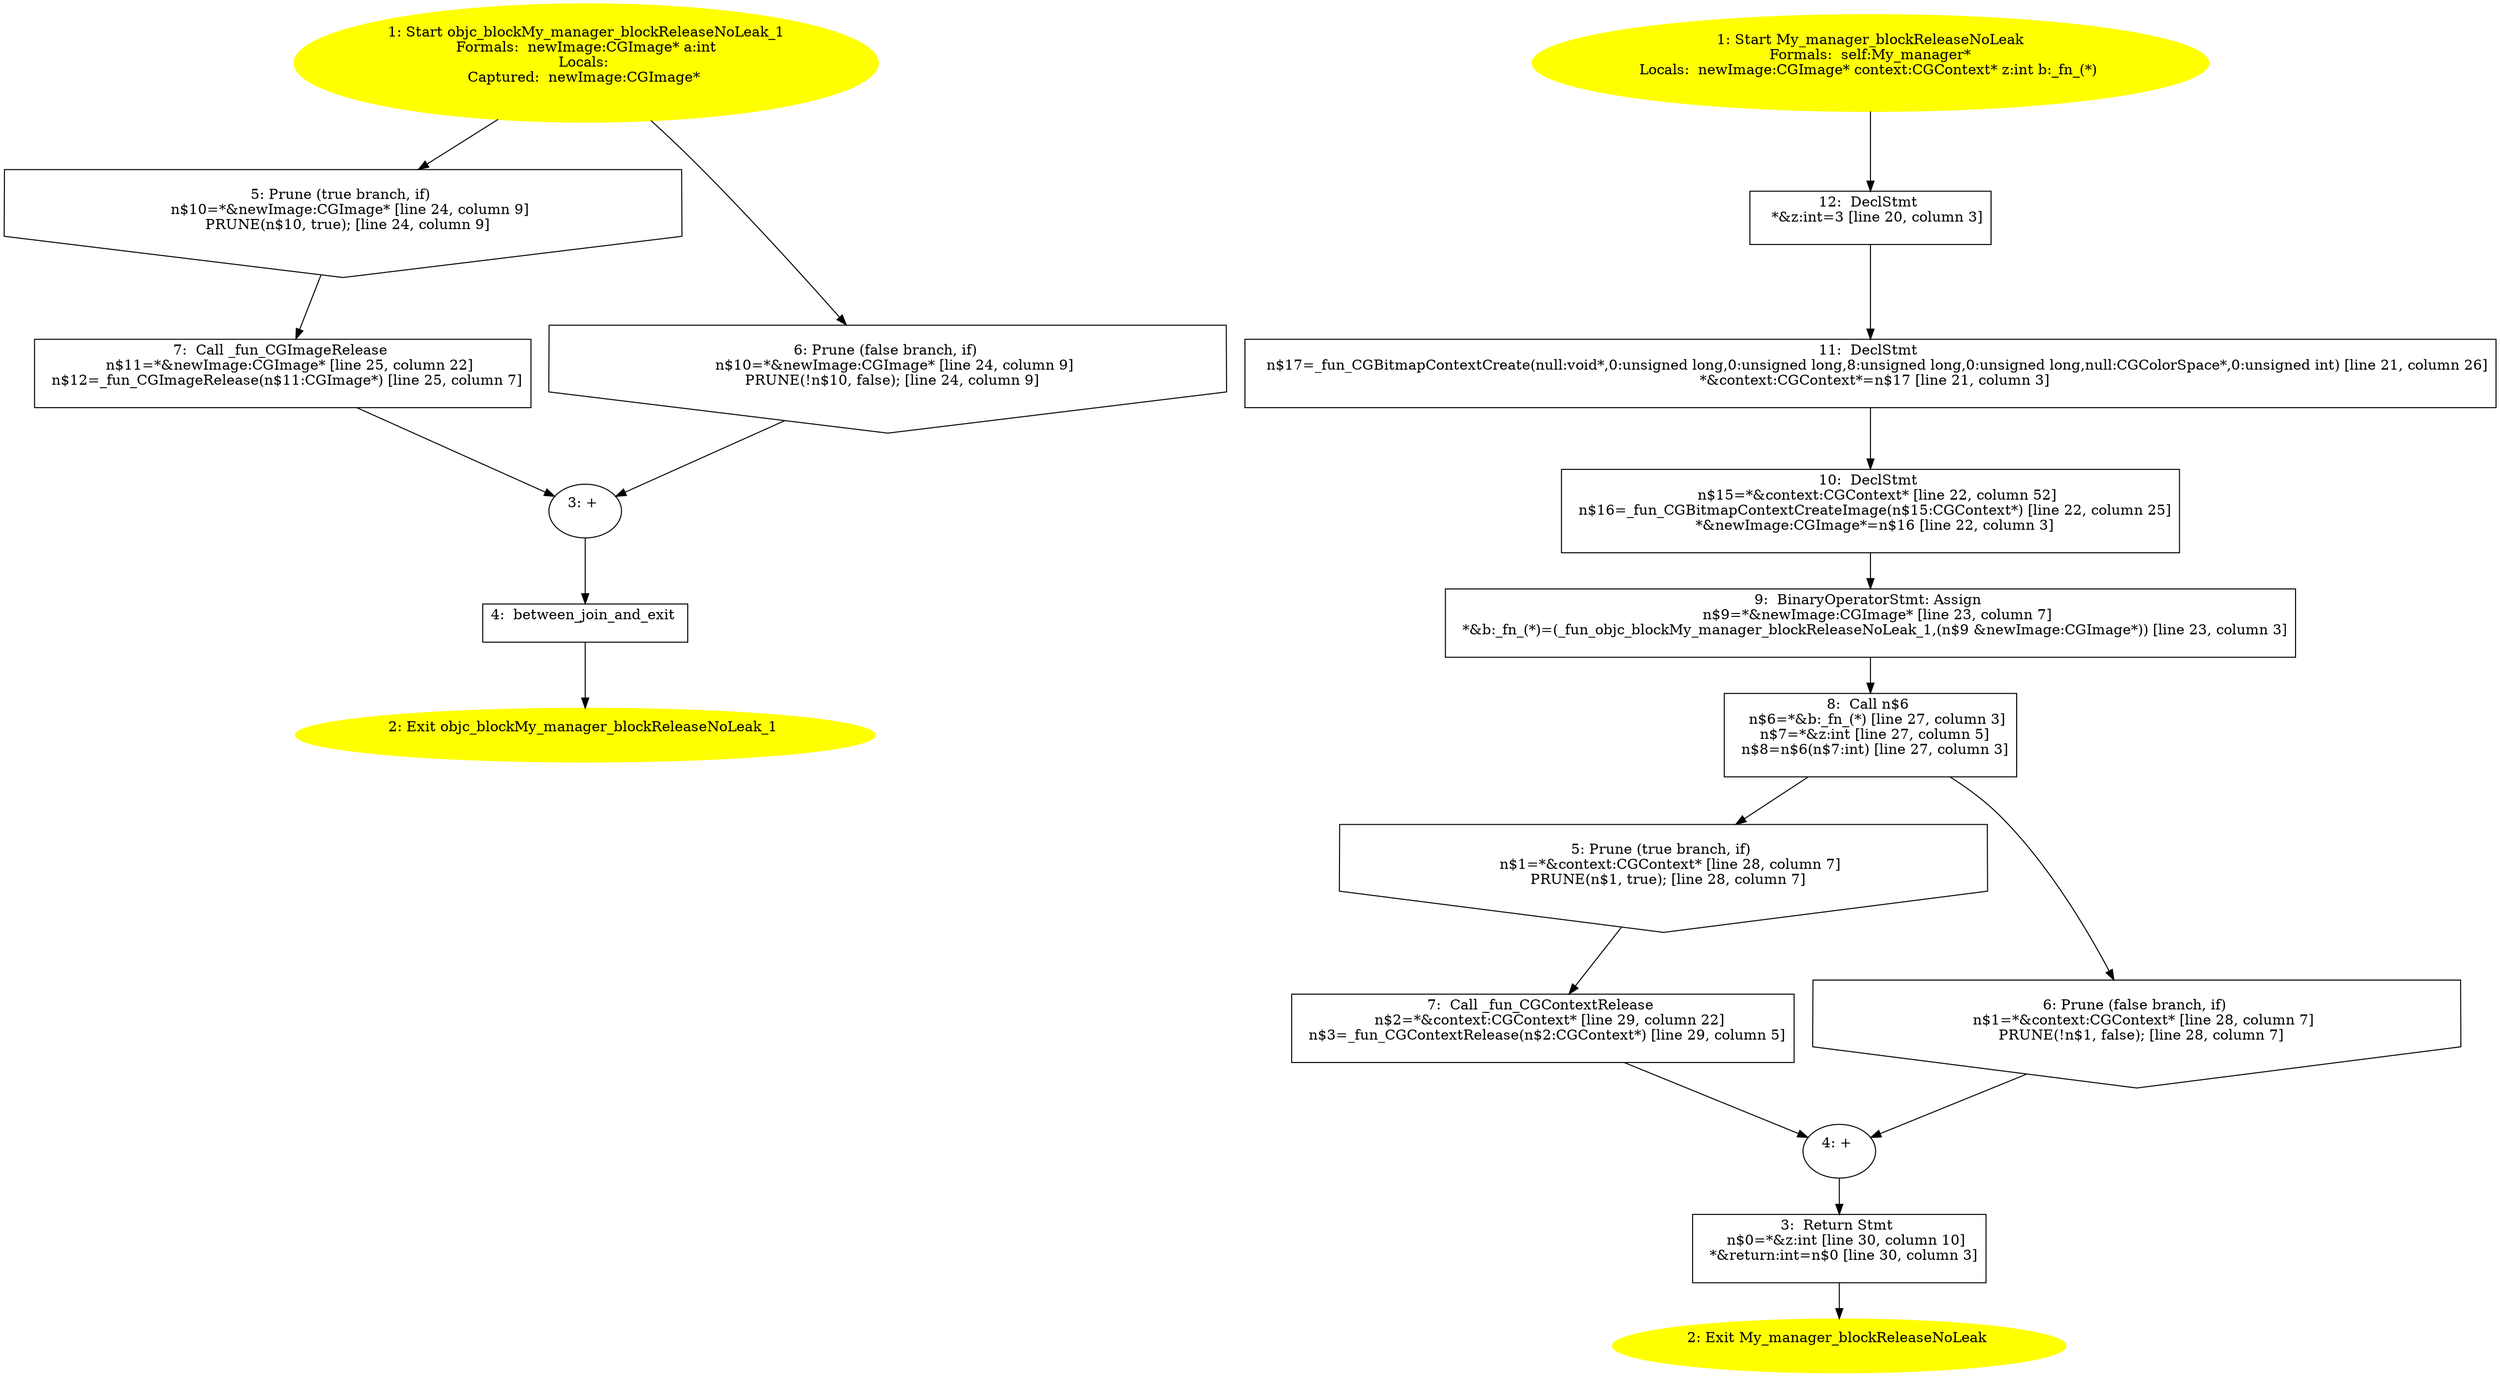 /* @generated */
digraph cfg {
"objc_blockMy_manager_blockReleaseNoLeak_1(struct CGImage).d9015a9be6e156b53b1e0a2e237f4578_1" [label="1: Start objc_blockMy_manager_blockReleaseNoLeak_1\nFormals:  newImage:CGImage* a:int\nLocals: \nCaptured:  newImage:CGImage* \n  " color=yellow style=filled]
	

	 "objc_blockMy_manager_blockReleaseNoLeak_1(struct CGImage).d9015a9be6e156b53b1e0a2e237f4578_1" -> "objc_blockMy_manager_blockReleaseNoLeak_1(struct CGImage).d9015a9be6e156b53b1e0a2e237f4578_5" ;
	 "objc_blockMy_manager_blockReleaseNoLeak_1(struct CGImage).d9015a9be6e156b53b1e0a2e237f4578_1" -> "objc_blockMy_manager_blockReleaseNoLeak_1(struct CGImage).d9015a9be6e156b53b1e0a2e237f4578_6" ;
"objc_blockMy_manager_blockReleaseNoLeak_1(struct CGImage).d9015a9be6e156b53b1e0a2e237f4578_2" [label="2: Exit objc_blockMy_manager_blockReleaseNoLeak_1 \n  " color=yellow style=filled]
	

"objc_blockMy_manager_blockReleaseNoLeak_1(struct CGImage).d9015a9be6e156b53b1e0a2e237f4578_3" [label="3: + \n  " ]
	

	 "objc_blockMy_manager_blockReleaseNoLeak_1(struct CGImage).d9015a9be6e156b53b1e0a2e237f4578_3" -> "objc_blockMy_manager_blockReleaseNoLeak_1(struct CGImage).d9015a9be6e156b53b1e0a2e237f4578_4" ;
"objc_blockMy_manager_blockReleaseNoLeak_1(struct CGImage).d9015a9be6e156b53b1e0a2e237f4578_4" [label="4:  between_join_and_exit \n  " shape="box"]
	

	 "objc_blockMy_manager_blockReleaseNoLeak_1(struct CGImage).d9015a9be6e156b53b1e0a2e237f4578_4" -> "objc_blockMy_manager_blockReleaseNoLeak_1(struct CGImage).d9015a9be6e156b53b1e0a2e237f4578_2" ;
"objc_blockMy_manager_blockReleaseNoLeak_1(struct CGImage).d9015a9be6e156b53b1e0a2e237f4578_5" [label="5: Prune (true branch, if) \n   n$10=*&newImage:CGImage* [line 24, column 9]\n  PRUNE(n$10, true); [line 24, column 9]\n " shape="invhouse"]
	

	 "objc_blockMy_manager_blockReleaseNoLeak_1(struct CGImage).d9015a9be6e156b53b1e0a2e237f4578_5" -> "objc_blockMy_manager_blockReleaseNoLeak_1(struct CGImage).d9015a9be6e156b53b1e0a2e237f4578_7" ;
"objc_blockMy_manager_blockReleaseNoLeak_1(struct CGImage).d9015a9be6e156b53b1e0a2e237f4578_6" [label="6: Prune (false branch, if) \n   n$10=*&newImage:CGImage* [line 24, column 9]\n  PRUNE(!n$10, false); [line 24, column 9]\n " shape="invhouse"]
	

	 "objc_blockMy_manager_blockReleaseNoLeak_1(struct CGImage).d9015a9be6e156b53b1e0a2e237f4578_6" -> "objc_blockMy_manager_blockReleaseNoLeak_1(struct CGImage).d9015a9be6e156b53b1e0a2e237f4578_3" ;
"objc_blockMy_manager_blockReleaseNoLeak_1(struct CGImage).d9015a9be6e156b53b1e0a2e237f4578_7" [label="7:  Call _fun_CGImageRelease \n   n$11=*&newImage:CGImage* [line 25, column 22]\n  n$12=_fun_CGImageRelease(n$11:CGImage*) [line 25, column 7]\n " shape="box"]
	

	 "objc_blockMy_manager_blockReleaseNoLeak_1(struct CGImage).d9015a9be6e156b53b1e0a2e237f4578_7" -> "objc_blockMy_manager_blockReleaseNoLeak_1(struct CGImage).d9015a9be6e156b53b1e0a2e237f4578_3" ;
"blockReleaseNoLeak#My_manager#instance.0c48f80f024250b18a529440f1313af6_1" [label="1: Start My_manager_blockReleaseNoLeak\nFormals:  self:My_manager*\nLocals:  newImage:CGImage* context:CGContext* z:int b:_fn_(*) \n  " color=yellow style=filled]
	

	 "blockReleaseNoLeak#My_manager#instance.0c48f80f024250b18a529440f1313af6_1" -> "blockReleaseNoLeak#My_manager#instance.0c48f80f024250b18a529440f1313af6_12" ;
"blockReleaseNoLeak#My_manager#instance.0c48f80f024250b18a529440f1313af6_2" [label="2: Exit My_manager_blockReleaseNoLeak \n  " color=yellow style=filled]
	

"blockReleaseNoLeak#My_manager#instance.0c48f80f024250b18a529440f1313af6_3" [label="3:  Return Stmt \n   n$0=*&z:int [line 30, column 10]\n  *&return:int=n$0 [line 30, column 3]\n " shape="box"]
	

	 "blockReleaseNoLeak#My_manager#instance.0c48f80f024250b18a529440f1313af6_3" -> "blockReleaseNoLeak#My_manager#instance.0c48f80f024250b18a529440f1313af6_2" ;
"blockReleaseNoLeak#My_manager#instance.0c48f80f024250b18a529440f1313af6_4" [label="4: + \n  " ]
	

	 "blockReleaseNoLeak#My_manager#instance.0c48f80f024250b18a529440f1313af6_4" -> "blockReleaseNoLeak#My_manager#instance.0c48f80f024250b18a529440f1313af6_3" ;
"blockReleaseNoLeak#My_manager#instance.0c48f80f024250b18a529440f1313af6_5" [label="5: Prune (true branch, if) \n   n$1=*&context:CGContext* [line 28, column 7]\n  PRUNE(n$1, true); [line 28, column 7]\n " shape="invhouse"]
	

	 "blockReleaseNoLeak#My_manager#instance.0c48f80f024250b18a529440f1313af6_5" -> "blockReleaseNoLeak#My_manager#instance.0c48f80f024250b18a529440f1313af6_7" ;
"blockReleaseNoLeak#My_manager#instance.0c48f80f024250b18a529440f1313af6_6" [label="6: Prune (false branch, if) \n   n$1=*&context:CGContext* [line 28, column 7]\n  PRUNE(!n$1, false); [line 28, column 7]\n " shape="invhouse"]
	

	 "blockReleaseNoLeak#My_manager#instance.0c48f80f024250b18a529440f1313af6_6" -> "blockReleaseNoLeak#My_manager#instance.0c48f80f024250b18a529440f1313af6_4" ;
"blockReleaseNoLeak#My_manager#instance.0c48f80f024250b18a529440f1313af6_7" [label="7:  Call _fun_CGContextRelease \n   n$2=*&context:CGContext* [line 29, column 22]\n  n$3=_fun_CGContextRelease(n$2:CGContext*) [line 29, column 5]\n " shape="box"]
	

	 "blockReleaseNoLeak#My_manager#instance.0c48f80f024250b18a529440f1313af6_7" -> "blockReleaseNoLeak#My_manager#instance.0c48f80f024250b18a529440f1313af6_4" ;
"blockReleaseNoLeak#My_manager#instance.0c48f80f024250b18a529440f1313af6_8" [label="8:  Call n$6 \n   n$6=*&b:_fn_(*) [line 27, column 3]\n  n$7=*&z:int [line 27, column 5]\n  n$8=n$6(n$7:int) [line 27, column 3]\n " shape="box"]
	

	 "blockReleaseNoLeak#My_manager#instance.0c48f80f024250b18a529440f1313af6_8" -> "blockReleaseNoLeak#My_manager#instance.0c48f80f024250b18a529440f1313af6_5" ;
	 "blockReleaseNoLeak#My_manager#instance.0c48f80f024250b18a529440f1313af6_8" -> "blockReleaseNoLeak#My_manager#instance.0c48f80f024250b18a529440f1313af6_6" ;
"blockReleaseNoLeak#My_manager#instance.0c48f80f024250b18a529440f1313af6_9" [label="9:  BinaryOperatorStmt: Assign \n   n$9=*&newImage:CGImage* [line 23, column 7]\n  *&b:_fn_(*)=(_fun_objc_blockMy_manager_blockReleaseNoLeak_1,(n$9 &newImage:CGImage*)) [line 23, column 3]\n " shape="box"]
	

	 "blockReleaseNoLeak#My_manager#instance.0c48f80f024250b18a529440f1313af6_9" -> "blockReleaseNoLeak#My_manager#instance.0c48f80f024250b18a529440f1313af6_8" ;
"blockReleaseNoLeak#My_manager#instance.0c48f80f024250b18a529440f1313af6_10" [label="10:  DeclStmt \n   n$15=*&context:CGContext* [line 22, column 52]\n  n$16=_fun_CGBitmapContextCreateImage(n$15:CGContext*) [line 22, column 25]\n  *&newImage:CGImage*=n$16 [line 22, column 3]\n " shape="box"]
	

	 "blockReleaseNoLeak#My_manager#instance.0c48f80f024250b18a529440f1313af6_10" -> "blockReleaseNoLeak#My_manager#instance.0c48f80f024250b18a529440f1313af6_9" ;
"blockReleaseNoLeak#My_manager#instance.0c48f80f024250b18a529440f1313af6_11" [label="11:  DeclStmt \n   n$17=_fun_CGBitmapContextCreate(null:void*,0:unsigned long,0:unsigned long,8:unsigned long,0:unsigned long,null:CGColorSpace*,0:unsigned int) [line 21, column 26]\n  *&context:CGContext*=n$17 [line 21, column 3]\n " shape="box"]
	

	 "blockReleaseNoLeak#My_manager#instance.0c48f80f024250b18a529440f1313af6_11" -> "blockReleaseNoLeak#My_manager#instance.0c48f80f024250b18a529440f1313af6_10" ;
"blockReleaseNoLeak#My_manager#instance.0c48f80f024250b18a529440f1313af6_12" [label="12:  DeclStmt \n   *&z:int=3 [line 20, column 3]\n " shape="box"]
	

	 "blockReleaseNoLeak#My_manager#instance.0c48f80f024250b18a529440f1313af6_12" -> "blockReleaseNoLeak#My_manager#instance.0c48f80f024250b18a529440f1313af6_11" ;
}
